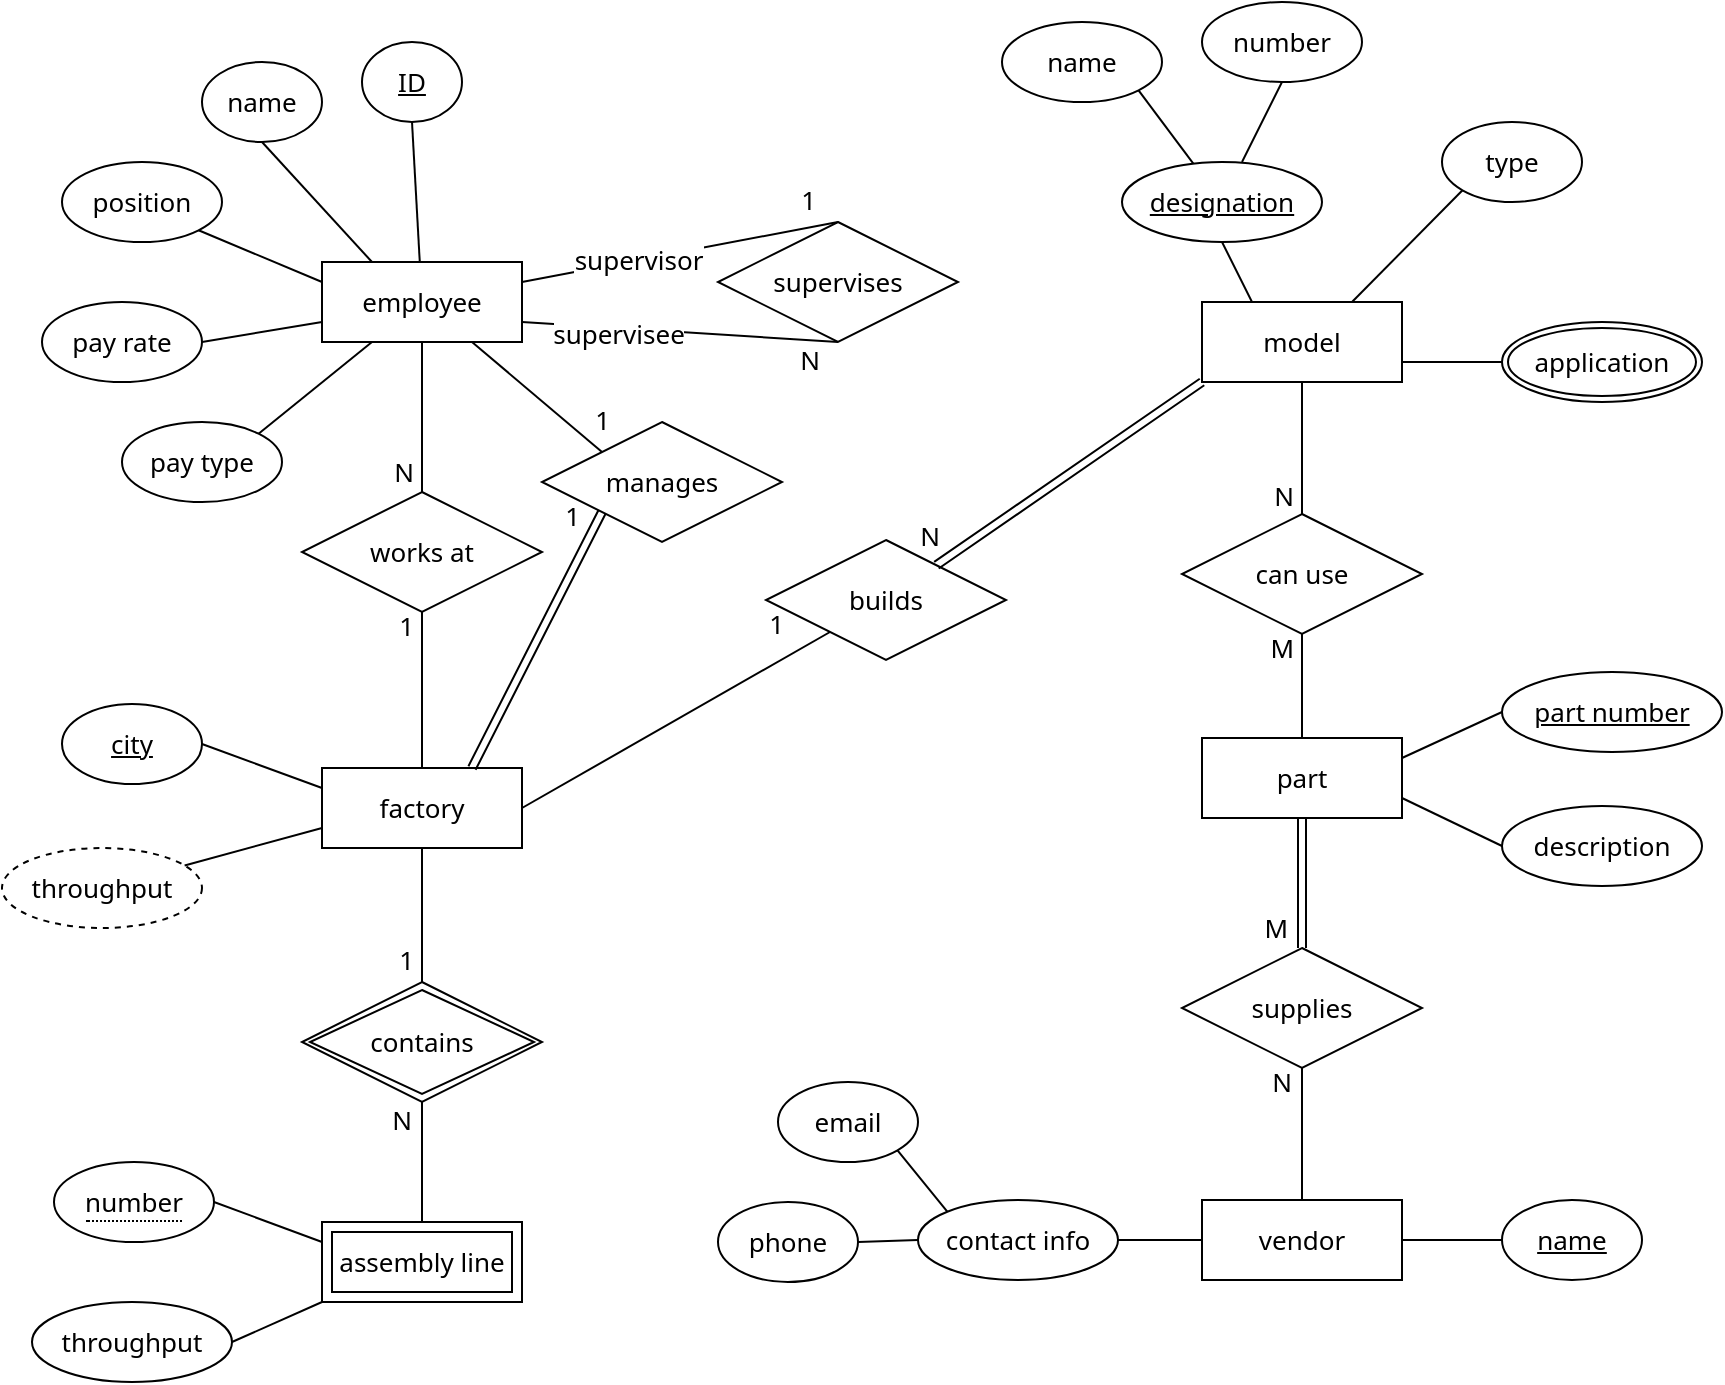 <mxfile version="15.5.1" type="device"><diagram id="R2lEEEUBdFMjLlhIrx00" name="Page-1"><mxGraphModel dx="1422" dy="657" grid="1" gridSize="10" guides="1" tooltips="1" connect="1" arrows="1" fold="1" page="1" pageScale="1" pageWidth="850" pageHeight="1100" math="0" shadow="0" extFonts="Permanent Marker^https://fonts.googleapis.com/css?family=Permanent+Marker"><root><mxCell id="0"/><mxCell id="1" parent="0"/><mxCell id="fC1hcsIoNDYLjIuKjTgR-1" value="employee" style="whiteSpace=wrap;html=1;align=center;fontSize=13;fontFamily=Noto Sans;fontSource=https%3A%2F%2Ffonts.googleapis.com%2Fcss%3Ffamily%3DNoto%2BSans;" vertex="1" parent="1"><mxGeometry x="200" y="170" width="100" height="40" as="geometry"/></mxCell><mxCell id="fC1hcsIoNDYLjIuKjTgR-2" value="name" style="ellipse;whiteSpace=wrap;html=1;align=center;fontSize=13;fontFamily=Noto Sans;fontSource=https%3A%2F%2Ffonts.googleapis.com%2Fcss%3Ffamily%3DNoto%2BSans;" vertex="1" parent="1"><mxGeometry x="140" y="70" width="60" height="40" as="geometry"/></mxCell><mxCell id="fC1hcsIoNDYLjIuKjTgR-5" value="ID" style="ellipse;whiteSpace=wrap;html=1;align=center;fontStyle=4;fontSize=13;fontFamily=Noto Sans;fontSource=https%3A%2F%2Ffonts.googleapis.com%2Fcss%3Ffamily%3DNoto%2BSans;" vertex="1" parent="1"><mxGeometry x="220" y="60" width="50" height="40" as="geometry"/></mxCell><mxCell id="fC1hcsIoNDYLjIuKjTgR-8" value="" style="endArrow=none;html=1;rounded=0;exitX=0.5;exitY=1;exitDx=0;exitDy=0;fontSize=13;fontFamily=Noto Sans;fontSource=https%3A%2F%2Ffonts.googleapis.com%2Fcss%3Ffamily%3DNoto%2BSans;" edge="1" parent="1" source="fC1hcsIoNDYLjIuKjTgR-5" target="fC1hcsIoNDYLjIuKjTgR-1"><mxGeometry relative="1" as="geometry"><mxPoint x="340" y="300" as="sourcePoint"/><mxPoint x="500" y="300" as="targetPoint"/></mxGeometry></mxCell><mxCell id="fC1hcsIoNDYLjIuKjTgR-9" value="" style="endArrow=none;html=1;rounded=0;exitX=0.5;exitY=1;exitDx=0;exitDy=0;entryX=0.25;entryY=0;entryDx=0;entryDy=0;fontSize=13;fontFamily=Noto Sans;fontSource=https%3A%2F%2Ffonts.googleapis.com%2Fcss%3Ffamily%3DNoto%2BSans;" edge="1" parent="1" source="fC1hcsIoNDYLjIuKjTgR-2" target="fC1hcsIoNDYLjIuKjTgR-1"><mxGeometry relative="1" as="geometry"><mxPoint x="180" y="120" as="sourcePoint"/><mxPoint x="183.889" y="190" as="targetPoint"/></mxGeometry></mxCell><mxCell id="fC1hcsIoNDYLjIuKjTgR-12" value="position" style="ellipse;whiteSpace=wrap;html=1;align=center;fontSize=13;fontFamily=Noto Sans;fontSource=https%3A%2F%2Ffonts.googleapis.com%2Fcss%3Ffamily%3DNoto%2BSans;" vertex="1" parent="1"><mxGeometry x="70" y="120" width="80" height="40" as="geometry"/></mxCell><mxCell id="fC1hcsIoNDYLjIuKjTgR-13" value="" style="endArrow=none;html=1;rounded=0;exitX=1;exitY=1;exitDx=0;exitDy=0;entryX=0;entryY=0.25;entryDx=0;entryDy=0;fontSize=13;fontFamily=Noto Sans;fontSource=https%3A%2F%2Ffonts.googleapis.com%2Fcss%3Ffamily%3DNoto%2BSans;" edge="1" parent="1" source="fC1hcsIoNDYLjIuKjTgR-12" target="fC1hcsIoNDYLjIuKjTgR-1"><mxGeometry relative="1" as="geometry"><mxPoint x="180" y="130" as="sourcePoint"/><mxPoint x="235" y="180" as="targetPoint"/></mxGeometry></mxCell><mxCell id="fC1hcsIoNDYLjIuKjTgR-14" value="pay rate" style="ellipse;whiteSpace=wrap;html=1;align=center;fontSize=13;fontFamily=Noto Sans;fontSource=https%3A%2F%2Ffonts.googleapis.com%2Fcss%3Ffamily%3DNoto%2BSans;" vertex="1" parent="1"><mxGeometry x="60" y="190" width="80" height="40" as="geometry"/></mxCell><mxCell id="fC1hcsIoNDYLjIuKjTgR-17" value="" style="endArrow=none;html=1;rounded=0;exitX=1;exitY=0.5;exitDx=0;exitDy=0;entryX=0;entryY=0.75;entryDx=0;entryDy=0;fontSize=13;fontFamily=Noto Sans;fontSource=https%3A%2F%2Ffonts.googleapis.com%2Fcss%3Ffamily%3DNoto%2BSans;" edge="1" parent="1" source="fC1hcsIoNDYLjIuKjTgR-14" target="fC1hcsIoNDYLjIuKjTgR-1"><mxGeometry relative="1" as="geometry"><mxPoint x="148.284" y="164.142" as="sourcePoint"/><mxPoint x="210" y="190" as="targetPoint"/></mxGeometry></mxCell><mxCell id="fC1hcsIoNDYLjIuKjTgR-18" value="pay type" style="ellipse;whiteSpace=wrap;html=1;align=center;fontSize=13;fontFamily=Noto Sans;fontSource=https%3A%2F%2Ffonts.googleapis.com%2Fcss%3Ffamily%3DNoto%2BSans;" vertex="1" parent="1"><mxGeometry x="100" y="250" width="80" height="40" as="geometry"/></mxCell><mxCell id="fC1hcsIoNDYLjIuKjTgR-19" value="" style="endArrow=none;html=1;rounded=0;entryX=0.25;entryY=1;entryDx=0;entryDy=0;exitX=1;exitY=0;exitDx=0;exitDy=0;fontSize=13;fontFamily=Noto Sans;fontSource=https%3A%2F%2Ffonts.googleapis.com%2Fcss%3Ffamily%3DNoto%2BSans;" edge="1" parent="1" source="fC1hcsIoNDYLjIuKjTgR-18" target="fC1hcsIoNDYLjIuKjTgR-1"><mxGeometry relative="1" as="geometry"><mxPoint x="160" y="260" as="sourcePoint"/><mxPoint x="210" y="210" as="targetPoint"/></mxGeometry></mxCell><mxCell id="fC1hcsIoNDYLjIuKjTgR-20" value="works at" style="shape=rhombus;perimeter=rhombusPerimeter;whiteSpace=wrap;html=1;align=center;fontSize=13;fontFamily=Noto Sans;fontSource=https%3A%2F%2Ffonts.googleapis.com%2Fcss%3Ffamily%3DNoto%2BSans;" vertex="1" parent="1"><mxGeometry x="190" y="285" width="120" height="60" as="geometry"/></mxCell><mxCell id="fC1hcsIoNDYLjIuKjTgR-21" value="factory" style="whiteSpace=wrap;html=1;align=center;fontSize=13;fontFamily=Noto Sans;fontSource=https%3A%2F%2Ffonts.googleapis.com%2Fcss%3Ffamily%3DNoto%2BSans;" vertex="1" parent="1"><mxGeometry x="200" y="423" width="100" height="40" as="geometry"/></mxCell><mxCell id="fC1hcsIoNDYLjIuKjTgR-22" value="" style="endArrow=none;html=1;rounded=0;exitX=0.5;exitY=1;exitDx=0;exitDy=0;entryX=0.5;entryY=0;entryDx=0;entryDy=0;fontSize=13;fontFamily=Noto Sans;fontSource=https%3A%2F%2Ffonts.googleapis.com%2Fcss%3Ffamily%3DNoto%2BSans;" edge="1" parent="1" source="fC1hcsIoNDYLjIuKjTgR-1" target="fC1hcsIoNDYLjIuKjTgR-20"><mxGeometry relative="1" as="geometry"><mxPoint x="340" y="300" as="sourcePoint"/><mxPoint x="500" y="300" as="targetPoint"/></mxGeometry></mxCell><mxCell id="fC1hcsIoNDYLjIuKjTgR-23" value="N" style="resizable=0;html=1;align=right;verticalAlign=bottom;fontSize=13;fontFamily=Noto Sans;fontSource=https%3A%2F%2Ffonts.googleapis.com%2Fcss%3Ffamily%3DNoto%2BSans;" connectable="0" vertex="1" parent="fC1hcsIoNDYLjIuKjTgR-22"><mxGeometry x="1" relative="1" as="geometry"><mxPoint x="-4" as="offset"/></mxGeometry></mxCell><mxCell id="fC1hcsIoNDYLjIuKjTgR-24" value="" style="endArrow=none;html=1;rounded=0;exitX=0.5;exitY=0;exitDx=0;exitDy=0;fontSize=13;fontFamily=Noto Sans;fontSource=https%3A%2F%2Ffonts.googleapis.com%2Fcss%3Ffamily%3DNoto%2BSans;" edge="1" parent="1" source="fC1hcsIoNDYLjIuKjTgR-21" target="fC1hcsIoNDYLjIuKjTgR-20"><mxGeometry relative="1" as="geometry"><mxPoint x="340" y="300" as="sourcePoint"/><mxPoint x="250" y="380" as="targetPoint"/></mxGeometry></mxCell><mxCell id="fC1hcsIoNDYLjIuKjTgR-25" value="1" style="resizable=0;html=1;align=right;verticalAlign=bottom;rotation=0;fontSize=13;fontFamily=Noto Sans;fontSource=https%3A%2F%2Ffonts.googleapis.com%2Fcss%3Ffamily%3DNoto%2BSans;" connectable="0" vertex="1" parent="fC1hcsIoNDYLjIuKjTgR-24"><mxGeometry x="1" relative="1" as="geometry"><mxPoint x="-4" y="17" as="offset"/></mxGeometry></mxCell><mxCell id="fC1hcsIoNDYLjIuKjTgR-26" value="manages" style="shape=rhombus;perimeter=rhombusPerimeter;whiteSpace=wrap;html=1;align=center;fontSize=13;fontFamily=Noto Sans;fontSource=https%3A%2F%2Ffonts.googleapis.com%2Fcss%3Ffamily%3DNoto%2BSans;" vertex="1" parent="1"><mxGeometry x="310" y="250" width="120" height="60" as="geometry"/></mxCell><mxCell id="fC1hcsIoNDYLjIuKjTgR-29" value="" style="endArrow=none;html=1;rounded=0;exitX=0.75;exitY=1;exitDx=0;exitDy=0;entryX=0;entryY=0;entryDx=0;entryDy=0;fontSize=13;fontFamily=Noto Sans;fontSource=https%3A%2F%2Ffonts.googleapis.com%2Fcss%3Ffamily%3DNoto%2BSans;" edge="1" parent="1" source="fC1hcsIoNDYLjIuKjTgR-1" target="fC1hcsIoNDYLjIuKjTgR-26"><mxGeometry relative="1" as="geometry"><mxPoint x="340" y="310" as="sourcePoint"/><mxPoint x="500" y="310" as="targetPoint"/></mxGeometry></mxCell><mxCell id="fC1hcsIoNDYLjIuKjTgR-30" value="1" style="resizable=0;html=1;align=right;verticalAlign=bottom;fontSize=13;fontFamily=Noto Sans;fontSource=https%3A%2F%2Ffonts.googleapis.com%2Fcss%3Ffamily%3DNoto%2BSans;" connectable="0" vertex="1" parent="fC1hcsIoNDYLjIuKjTgR-29"><mxGeometry x="1" relative="1" as="geometry"><mxPoint x="5" y="-5" as="offset"/></mxGeometry></mxCell><mxCell id="fC1hcsIoNDYLjIuKjTgR-31" value="" style="shape=link;html=1;rounded=0;entryX=0;entryY=1;entryDx=0;entryDy=0;exitX=0.75;exitY=0;exitDx=0;exitDy=0;fontSize=13;fontFamily=Noto Sans;fontSource=https%3A%2F%2Ffonts.googleapis.com%2Fcss%3Ffamily%3DNoto%2BSans;" edge="1" parent="1" source="fC1hcsIoNDYLjIuKjTgR-21" target="fC1hcsIoNDYLjIuKjTgR-26"><mxGeometry relative="1" as="geometry"><mxPoint x="310" y="435" as="sourcePoint"/><mxPoint x="470" y="435" as="targetPoint"/></mxGeometry></mxCell><mxCell id="fC1hcsIoNDYLjIuKjTgR-32" value="1" style="resizable=0;html=1;align=right;verticalAlign=bottom;fontSize=13;fontFamily=Noto Sans;fontSource=https%3A%2F%2Ffonts.googleapis.com%2Fcss%3Ffamily%3DNoto%2BSans;" connectable="0" vertex="1" parent="fC1hcsIoNDYLjIuKjTgR-31"><mxGeometry x="1" relative="1" as="geometry"><mxPoint x="-10" y="12" as="offset"/></mxGeometry></mxCell><mxCell id="fC1hcsIoNDYLjIuKjTgR-33" value="city" style="ellipse;whiteSpace=wrap;html=1;align=center;fontStyle=4;fontSize=13;fontFamily=Noto Sans;fontSource=https%3A%2F%2Ffonts.googleapis.com%2Fcss%3Ffamily%3DNoto%2BSans;" vertex="1" parent="1"><mxGeometry x="70" y="391" width="70" height="40" as="geometry"/></mxCell><mxCell id="fC1hcsIoNDYLjIuKjTgR-34" value="" style="endArrow=none;html=1;rounded=0;entryX=0;entryY=0.25;entryDx=0;entryDy=0;exitX=1;exitY=0.5;exitDx=0;exitDy=0;fontSize=13;fontFamily=Noto Sans;fontSource=https%3A%2F%2Ffonts.googleapis.com%2Fcss%3Ffamily%3DNoto%2BSans;" edge="1" parent="1" source="fC1hcsIoNDYLjIuKjTgR-33" target="fC1hcsIoNDYLjIuKjTgR-21"><mxGeometry relative="1" as="geometry"><mxPoint x="123.284" y="505.858" as="sourcePoint"/><mxPoint x="180" y="460" as="targetPoint"/></mxGeometry></mxCell><mxCell id="fC1hcsIoNDYLjIuKjTgR-36" value="throughput" style="ellipse;whiteSpace=wrap;html=1;align=center;dashed=1;fontSize=13;fontFamily=Noto Sans;fontSource=https%3A%2F%2Ffonts.googleapis.com%2Fcss%3Ffamily%3DNoto%2BSans;" vertex="1" parent="1"><mxGeometry x="40" y="463" width="100" height="40" as="geometry"/></mxCell><mxCell id="fC1hcsIoNDYLjIuKjTgR-37" value="" style="endArrow=none;html=1;rounded=0;entryX=0;entryY=0.75;entryDx=0;entryDy=0;fontSize=13;fontFamily=Noto Sans;fontSource=https%3A%2F%2Ffonts.googleapis.com%2Fcss%3Ffamily%3DNoto%2BSans;" edge="1" parent="1" source="fC1hcsIoNDYLjIuKjTgR-36" target="fC1hcsIoNDYLjIuKjTgR-21"><mxGeometry relative="1" as="geometry"><mxPoint x="150" y="433" as="sourcePoint"/><mxPoint x="210" y="455" as="targetPoint"/></mxGeometry></mxCell><mxCell id="fC1hcsIoNDYLjIuKjTgR-38" value="contains" style="shape=rhombus;double=1;perimeter=rhombusPerimeter;whiteSpace=wrap;html=1;align=center;fontSize=13;fontFamily=Noto Sans;fontSource=https%3A%2F%2Ffonts.googleapis.com%2Fcss%3Ffamily%3DNoto%2BSans;" vertex="1" parent="1"><mxGeometry x="190" y="530" width="120" height="60" as="geometry"/></mxCell><mxCell id="fC1hcsIoNDYLjIuKjTgR-39" value="assembly line" style="shape=ext;margin=3;double=1;whiteSpace=wrap;html=1;align=center;fontSize=13;fontFamily=Noto Sans;fontSource=https%3A%2F%2Ffonts.googleapis.com%2Fcss%3Ffamily%3DNoto%2BSans;" vertex="1" parent="1"><mxGeometry x="200" y="650" width="100" height="40" as="geometry"/></mxCell><mxCell id="fC1hcsIoNDYLjIuKjTgR-40" value="" style="endArrow=none;html=1;rounded=0;exitX=0.5;exitY=1;exitDx=0;exitDy=0;entryX=0.5;entryY=0;entryDx=0;entryDy=0;fontSize=13;fontFamily=Noto Sans;fontSource=https%3A%2F%2Ffonts.googleapis.com%2Fcss%3Ffamily%3DNoto%2BSans;" edge="1" parent="1" source="fC1hcsIoNDYLjIuKjTgR-21" target="fC1hcsIoNDYLjIuKjTgR-38"><mxGeometry relative="1" as="geometry"><mxPoint x="260" y="433" as="sourcePoint"/><mxPoint x="260" y="355" as="targetPoint"/></mxGeometry></mxCell><mxCell id="fC1hcsIoNDYLjIuKjTgR-41" value="1" style="resizable=0;html=1;align=right;verticalAlign=bottom;rotation=0;fontSize=13;fontFamily=Noto Sans;fontSource=https%3A%2F%2Ffonts.googleapis.com%2Fcss%3Ffamily%3DNoto%2BSans;" connectable="0" vertex="1" parent="fC1hcsIoNDYLjIuKjTgR-40"><mxGeometry x="1" relative="1" as="geometry"><mxPoint x="-4" y="-1" as="offset"/></mxGeometry></mxCell><mxCell id="fC1hcsIoNDYLjIuKjTgR-42" value="" style="endArrow=none;html=1;rounded=0;entryX=0.5;entryY=1;entryDx=0;entryDy=0;fontSize=13;exitX=0.5;exitY=0;exitDx=0;exitDy=0;fontFamily=Noto Sans;fontSource=https%3A%2F%2Ffonts.googleapis.com%2Fcss%3Ffamily%3DNoto%2BSans;" edge="1" parent="1" source="fC1hcsIoNDYLjIuKjTgR-39" target="fC1hcsIoNDYLjIuKjTgR-38"><mxGeometry relative="1" as="geometry"><mxPoint x="290" y="610" as="sourcePoint"/><mxPoint x="360" y="625" as="targetPoint"/></mxGeometry></mxCell><mxCell id="fC1hcsIoNDYLjIuKjTgR-43" value="N" style="resizable=0;html=1;align=right;verticalAlign=bottom;fontSize=13;fontFamily=Noto Sans;fontSource=https%3A%2F%2Ffonts.googleapis.com%2Fcss%3Ffamily%3DNoto%2BSans;" connectable="0" vertex="1" parent="fC1hcsIoNDYLjIuKjTgR-42"><mxGeometry x="1" relative="1" as="geometry"><mxPoint x="-5" y="19" as="offset"/></mxGeometry></mxCell><mxCell id="fC1hcsIoNDYLjIuKjTgR-44" value="&lt;span style=&quot;border-bottom: 1px dotted; font-size: 13px;&quot;&gt;number&lt;/span&gt;" style="ellipse;whiteSpace=wrap;html=1;align=center;fontSize=13;fontFamily=Noto Sans;fontSource=https%3A%2F%2Ffonts.googleapis.com%2Fcss%3Ffamily%3DNoto%2BSans;" vertex="1" parent="1"><mxGeometry x="66" y="620" width="80" height="40" as="geometry"/></mxCell><mxCell id="fC1hcsIoNDYLjIuKjTgR-45" value="throughput" style="ellipse;whiteSpace=wrap;html=1;align=center;fontSize=13;fontFamily=Noto Sans;fontSource=https%3A%2F%2Ffonts.googleapis.com%2Fcss%3Ffamily%3DNoto%2BSans;" vertex="1" parent="1"><mxGeometry x="55" y="690" width="100" height="40" as="geometry"/></mxCell><mxCell id="fC1hcsIoNDYLjIuKjTgR-46" value="" style="endArrow=none;html=1;rounded=0;entryX=0;entryY=1;entryDx=0;entryDy=0;exitX=1;exitY=0.5;exitDx=0;exitDy=0;fontSize=13;fontFamily=Noto Sans;fontSource=https%3A%2F%2Ffonts.googleapis.com%2Fcss%3Ffamily%3DNoto%2BSans;" edge="1" parent="1" source="fC1hcsIoNDYLjIuKjTgR-45" target="fC1hcsIoNDYLjIuKjTgR-39"><mxGeometry relative="1" as="geometry"><mxPoint x="190.001" y="748.733" as="sourcePoint"/><mxPoint x="258.69" y="730" as="targetPoint"/></mxGeometry></mxCell><mxCell id="fC1hcsIoNDYLjIuKjTgR-47" value="" style="endArrow=none;html=1;rounded=0;entryX=0;entryY=0.25;entryDx=0;entryDy=0;exitX=1;exitY=0.5;exitDx=0;exitDy=0;fontSize=13;fontFamily=Noto Sans;fontSource=https%3A%2F%2Ffonts.googleapis.com%2Fcss%3Ffamily%3DNoto%2BSans;" edge="1" parent="1" source="fC1hcsIoNDYLjIuKjTgR-44" target="fC1hcsIoNDYLjIuKjTgR-39"><mxGeometry relative="1" as="geometry"><mxPoint x="151.311" y="620.003" as="sourcePoint"/><mxPoint x="220" y="601.27" as="targetPoint"/></mxGeometry></mxCell><mxCell id="fC1hcsIoNDYLjIuKjTgR-48" value="model" style="whiteSpace=wrap;html=1;align=center;fontSize=13;fontFamily=Noto Sans;fontSource=https%3A%2F%2Ffonts.googleapis.com%2Fcss%3Ffamily%3DNoto%2BSans;" vertex="1" parent="1"><mxGeometry x="640" y="190" width="100" height="40" as="geometry"/></mxCell><mxCell id="fC1hcsIoNDYLjIuKjTgR-49" value="designation" style="ellipse;whiteSpace=wrap;html=1;align=center;fontStyle=4;fontSize=13;fontFamily=Noto Sans;fontSource=https%3A%2F%2Ffonts.googleapis.com%2Fcss%3Ffamily%3DNoto%2BSans;" vertex="1" parent="1"><mxGeometry x="600" y="120" width="100" height="40" as="geometry"/></mxCell><mxCell id="fC1hcsIoNDYLjIuKjTgR-50" value="name" style="ellipse;whiteSpace=wrap;html=1;align=center;fontSize=13;fontFamily=Noto Sans;fontSource=https%3A%2F%2Ffonts.googleapis.com%2Fcss%3Ffamily%3DNoto%2BSans;" vertex="1" parent="1"><mxGeometry x="540" y="50" width="80" height="40" as="geometry"/></mxCell><mxCell id="fC1hcsIoNDYLjIuKjTgR-51" value="number" style="ellipse;whiteSpace=wrap;html=1;align=center;fontSize=13;fontFamily=Noto Sans;fontSource=https%3A%2F%2Ffonts.googleapis.com%2Fcss%3Ffamily%3DNoto%2BSans;" vertex="1" parent="1"><mxGeometry x="640" y="40" width="80" height="40" as="geometry"/></mxCell><mxCell id="fC1hcsIoNDYLjIuKjTgR-52" value="" style="endArrow=none;html=1;rounded=0;exitX=1;exitY=1;exitDx=0;exitDy=0;fontSize=13;fontFamily=Noto Sans;fontSource=https%3A%2F%2Ffonts.googleapis.com%2Fcss%3Ffamily%3DNoto%2BSans;" edge="1" parent="1" source="fC1hcsIoNDYLjIuKjTgR-50" target="fC1hcsIoNDYLjIuKjTgR-49"><mxGeometry relative="1" as="geometry"><mxPoint x="578.06" y="130" as="sourcePoint"/><mxPoint x="581.949" y="200" as="targetPoint"/></mxGeometry></mxCell><mxCell id="fC1hcsIoNDYLjIuKjTgR-53" value="" style="endArrow=none;html=1;rounded=0;exitX=0.5;exitY=1;exitDx=0;exitDy=0;fontSize=13;fontFamily=Noto Sans;fontSource=https%3A%2F%2Ffonts.googleapis.com%2Fcss%3Ffamily%3DNoto%2BSans;" edge="1" parent="1" source="fC1hcsIoNDYLjIuKjTgR-51"><mxGeometry relative="1" as="geometry"><mxPoint x="740" y="100" as="sourcePoint"/><mxPoint x="660" y="120" as="targetPoint"/></mxGeometry></mxCell><mxCell id="fC1hcsIoNDYLjIuKjTgR-55" value="type" style="ellipse;whiteSpace=wrap;html=1;align=center;fontSize=13;fontFamily=Noto Sans;fontSource=https%3A%2F%2Ffonts.googleapis.com%2Fcss%3Ffamily%3DNoto%2BSans;" vertex="1" parent="1"><mxGeometry x="760" y="100" width="70" height="40" as="geometry"/></mxCell><mxCell id="fC1hcsIoNDYLjIuKjTgR-56" value="" style="endArrow=none;html=1;rounded=0;exitX=0.5;exitY=1;exitDx=0;exitDy=0;entryX=0.25;entryY=0;entryDx=0;entryDy=0;fontSize=13;fontFamily=Noto Sans;fontSource=https%3A%2F%2Ffonts.googleapis.com%2Fcss%3Ffamily%3DNoto%2BSans;" edge="1" parent="1" source="fC1hcsIoNDYLjIuKjTgR-49" target="fC1hcsIoNDYLjIuKjTgR-48"><mxGeometry relative="1" as="geometry"><mxPoint x="740" y="120" as="sourcePoint"/><mxPoint x="720" y="160" as="targetPoint"/></mxGeometry></mxCell><mxCell id="fC1hcsIoNDYLjIuKjTgR-57" value="" style="endArrow=none;html=1;rounded=0;exitX=0;exitY=1;exitDx=0;exitDy=0;entryX=0.75;entryY=0;entryDx=0;entryDy=0;fontSize=13;fontFamily=Noto Sans;fontSource=https%3A%2F%2Ffonts.googleapis.com%2Fcss%3Ffamily%3DNoto%2BSans;" edge="1" parent="1" source="fC1hcsIoNDYLjIuKjTgR-55" target="fC1hcsIoNDYLjIuKjTgR-48"><mxGeometry relative="1" as="geometry"><mxPoint x="700" y="100" as="sourcePoint"/><mxPoint x="680" y="140" as="targetPoint"/></mxGeometry></mxCell><mxCell id="fC1hcsIoNDYLjIuKjTgR-58" value="application" style="ellipse;shape=doubleEllipse;margin=3;whiteSpace=wrap;html=1;align=center;fontSize=13;fontFamily=Noto Sans;fontSource=https%3A%2F%2Ffonts.googleapis.com%2Fcss%3Ffamily%3DNoto%2BSans;" vertex="1" parent="1"><mxGeometry x="790" y="200" width="100" height="40" as="geometry"/></mxCell><mxCell id="fC1hcsIoNDYLjIuKjTgR-59" value="" style="endArrow=none;html=1;rounded=0;exitX=0;exitY=0.5;exitDx=0;exitDy=0;entryX=1;entryY=0.75;entryDx=0;entryDy=0;fontSize=13;fontFamily=Noto Sans;fontSource=https%3A%2F%2Ffonts.googleapis.com%2Fcss%3Ffamily%3DNoto%2BSans;" edge="1" parent="1" source="fC1hcsIoNDYLjIuKjTgR-58" target="fC1hcsIoNDYLjIuKjTgR-48"><mxGeometry relative="1" as="geometry"><mxPoint x="690" y="90" as="sourcePoint"/><mxPoint x="670" y="130" as="targetPoint"/></mxGeometry></mxCell><mxCell id="fC1hcsIoNDYLjIuKjTgR-60" value="builds" style="shape=rhombus;perimeter=rhombusPerimeter;whiteSpace=wrap;html=1;align=center;fontSize=13;fontFamily=Noto Sans;fontSource=https%3A%2F%2Ffonts.googleapis.com%2Fcss%3Ffamily%3DNoto%2BSans;" vertex="1" parent="1"><mxGeometry x="422" y="309" width="120" height="60" as="geometry"/></mxCell><mxCell id="fC1hcsIoNDYLjIuKjTgR-61" value="" style="endArrow=none;html=1;rounded=0;exitX=1;exitY=0.5;exitDx=0;exitDy=0;fontSize=13;fontFamily=Noto Sans;fontSource=https%3A%2F%2Ffonts.googleapis.com%2Fcss%3Ffamily%3DNoto%2BSans;" edge="1" parent="1" source="fC1hcsIoNDYLjIuKjTgR-21" target="fC1hcsIoNDYLjIuKjTgR-60"><mxGeometry relative="1" as="geometry"><mxPoint x="370" y="442.5" as="sourcePoint"/><mxPoint x="530" y="442.5" as="targetPoint"/></mxGeometry></mxCell><mxCell id="fC1hcsIoNDYLjIuKjTgR-62" value="1" style="resizable=0;html=1;align=right;verticalAlign=bottom;fontSize=13;fontFamily=Noto Sans;fontSource=https%3A%2F%2Ffonts.googleapis.com%2Fcss%3Ffamily%3DNoto%2BSans;" connectable="0" vertex="1" parent="fC1hcsIoNDYLjIuKjTgR-61"><mxGeometry x="1" relative="1" as="geometry"><mxPoint x="-23" y="7" as="offset"/></mxGeometry></mxCell><mxCell id="fC1hcsIoNDYLjIuKjTgR-63" value="" style="shape=link;html=1;rounded=0;exitX=0;exitY=1;exitDx=0;exitDy=0;fontSize=13;fontFamily=Noto Sans;fontSource=https%3A%2F%2Ffonts.googleapis.com%2Fcss%3Ffamily%3DNoto%2BSans;" edge="1" parent="1" source="fC1hcsIoNDYLjIuKjTgR-48" target="fC1hcsIoNDYLjIuKjTgR-60"><mxGeometry relative="1" as="geometry"><mxPoint x="520" y="300" as="sourcePoint"/><mxPoint x="680" y="300" as="targetPoint"/></mxGeometry></mxCell><mxCell id="fC1hcsIoNDYLjIuKjTgR-64" value="N" style="resizable=0;html=1;align=right;verticalAlign=bottom;fontSize=13;fontFamily=Noto Sans;fontSource=https%3A%2F%2Ffonts.googleapis.com%2Fcss%3Ffamily%3DNoto%2BSans;" connectable="0" vertex="1" parent="fC1hcsIoNDYLjIuKjTgR-63"><mxGeometry x="1" relative="1" as="geometry"><mxPoint x="2" y="-4" as="offset"/></mxGeometry></mxCell><mxCell id="fC1hcsIoNDYLjIuKjTgR-65" value="part" style="whiteSpace=wrap;html=1;align=center;fontSize=13;fontFamily=Noto Sans;fontSource=https%3A%2F%2Ffonts.googleapis.com%2Fcss%3Ffamily%3DNoto%2BSans;" vertex="1" parent="1"><mxGeometry x="640" y="408" width="100" height="40" as="geometry"/></mxCell><mxCell id="fC1hcsIoNDYLjIuKjTgR-66" value="supplies" style="shape=rhombus;perimeter=rhombusPerimeter;whiteSpace=wrap;html=1;align=center;fontSize=13;fontFamily=Noto Sans;fontSource=https%3A%2F%2Ffonts.googleapis.com%2Fcss%3Ffamily%3DNoto%2BSans;" vertex="1" parent="1"><mxGeometry x="630" y="513" width="120" height="60" as="geometry"/></mxCell><mxCell id="fC1hcsIoNDYLjIuKjTgR-67" value="vendor" style="whiteSpace=wrap;html=1;align=center;fontSize=13;fontFamily=Noto Sans;fontSource=https%3A%2F%2Ffonts.googleapis.com%2Fcss%3Ffamily%3DNoto%2BSans;" vertex="1" parent="1"><mxGeometry x="640" y="639" width="100" height="40" as="geometry"/></mxCell><mxCell id="fC1hcsIoNDYLjIuKjTgR-68" value="" style="endArrow=none;html=1;rounded=0;exitX=0.5;exitY=1;exitDx=0;exitDy=0;fontSize=13;fontFamily=Noto Sans;fontSource=https%3A%2F%2Ffonts.googleapis.com%2Fcss%3Ffamily%3DNoto%2BSans;" edge="1" parent="1" source="fC1hcsIoNDYLjIuKjTgR-48" target="fC1hcsIoNDYLjIuKjTgR-70"><mxGeometry relative="1" as="geometry"><mxPoint x="640" y="304" as="sourcePoint"/><mxPoint x="800" y="304" as="targetPoint"/></mxGeometry></mxCell><mxCell id="fC1hcsIoNDYLjIuKjTgR-69" value="N" style="resizable=0;html=1;align=right;verticalAlign=bottom;fontSize=13;fontFamily=Noto Sans;fontSource=https%3A%2F%2Ffonts.googleapis.com%2Fcss%3Ffamily%3DNoto%2BSans;" connectable="0" vertex="1" parent="fC1hcsIoNDYLjIuKjTgR-68"><mxGeometry x="1" relative="1" as="geometry"><mxPoint x="-4" y="1" as="offset"/></mxGeometry></mxCell><mxCell id="fC1hcsIoNDYLjIuKjTgR-70" value="can use" style="shape=rhombus;perimeter=rhombusPerimeter;whiteSpace=wrap;html=1;align=center;fontSize=13;fontFamily=Noto Sans;fontSource=https%3A%2F%2Ffonts.googleapis.com%2Fcss%3Ffamily%3DNoto%2BSans;" vertex="1" parent="1"><mxGeometry x="630" y="296" width="120" height="60" as="geometry"/></mxCell><mxCell id="fC1hcsIoNDYLjIuKjTgR-71" value="" style="endArrow=none;html=1;rounded=0;entryX=0.5;entryY=1;entryDx=0;entryDy=0;exitX=0.5;exitY=0;exitDx=0;exitDy=0;fontSize=13;fontFamily=Noto Sans;fontSource=https%3A%2F%2Ffonts.googleapis.com%2Fcss%3Ffamily%3DNoto%2BSans;" edge="1" parent="1" source="fC1hcsIoNDYLjIuKjTgR-65" target="fC1hcsIoNDYLjIuKjTgR-70"><mxGeometry relative="1" as="geometry"><mxPoint x="340" y="470" as="sourcePoint"/><mxPoint x="500" y="470" as="targetPoint"/></mxGeometry></mxCell><mxCell id="fC1hcsIoNDYLjIuKjTgR-72" value="M" style="resizable=0;html=1;align=right;verticalAlign=bottom;fontSize=13;fontFamily=Noto Sans;fontSource=https%3A%2F%2Ffonts.googleapis.com%2Fcss%3Ffamily%3DNoto%2BSans;" connectable="0" vertex="1" parent="fC1hcsIoNDYLjIuKjTgR-71"><mxGeometry x="1" relative="1" as="geometry"><mxPoint x="-4" y="17" as="offset"/></mxGeometry></mxCell><mxCell id="fC1hcsIoNDYLjIuKjTgR-73" value="part number" style="ellipse;whiteSpace=wrap;html=1;align=center;fontStyle=4;fontSize=13;fontFamily=Noto Sans;fontSource=https%3A%2F%2Ffonts.googleapis.com%2Fcss%3Ffamily%3DNoto%2BSans;" vertex="1" parent="1"><mxGeometry x="790" y="375" width="110" height="40" as="geometry"/></mxCell><mxCell id="fC1hcsIoNDYLjIuKjTgR-74" value="description" style="ellipse;whiteSpace=wrap;html=1;align=center;fontSize=13;fontFamily=Noto Sans;fontSource=https%3A%2F%2Ffonts.googleapis.com%2Fcss%3Ffamily%3DNoto%2BSans;" vertex="1" parent="1"><mxGeometry x="790" y="442" width="100" height="40" as="geometry"/></mxCell><mxCell id="fC1hcsIoNDYLjIuKjTgR-75" value="" style="endArrow=none;html=1;rounded=0;entryX=0;entryY=0.5;entryDx=0;entryDy=0;exitX=1;exitY=0.25;exitDx=0;exitDy=0;fontSize=13;fontFamily=Noto Sans;fontSource=https%3A%2F%2Ffonts.googleapis.com%2Fcss%3Ffamily%3DNoto%2BSans;" edge="1" parent="1" source="fC1hcsIoNDYLjIuKjTgR-65" target="fC1hcsIoNDYLjIuKjTgR-73"><mxGeometry relative="1" as="geometry"><mxPoint x="720.004" y="505.928" as="sourcePoint"/><mxPoint x="776.72" y="460.07" as="targetPoint"/></mxGeometry></mxCell><mxCell id="fC1hcsIoNDYLjIuKjTgR-76" value="" style="endArrow=none;html=1;rounded=0;entryX=0;entryY=0.5;entryDx=0;entryDy=0;exitX=1;exitY=0.75;exitDx=0;exitDy=0;fontSize=13;fontFamily=Noto Sans;fontSource=https%3A%2F%2Ffonts.googleapis.com%2Fcss%3Ffamily%3DNoto%2BSans;" edge="1" parent="1" source="fC1hcsIoNDYLjIuKjTgR-65" target="fC1hcsIoNDYLjIuKjTgR-74"><mxGeometry relative="1" as="geometry"><mxPoint x="733.284" y="495.858" as="sourcePoint"/><mxPoint x="790" y="450" as="targetPoint"/></mxGeometry></mxCell><mxCell id="fC1hcsIoNDYLjIuKjTgR-77" value="" style="endArrow=none;html=1;rounded=0;exitX=0.5;exitY=0;exitDx=0;exitDy=0;entryX=0.5;entryY=1;entryDx=0;entryDy=0;fontSize=13;fontFamily=Noto Sans;fontSource=https%3A%2F%2Ffonts.googleapis.com%2Fcss%3Ffamily%3DNoto%2BSans;" edge="1" parent="1" source="fC1hcsIoNDYLjIuKjTgR-67" target="fC1hcsIoNDYLjIuKjTgR-66"><mxGeometry relative="1" as="geometry"><mxPoint x="830" y="554" as="sourcePoint"/><mxPoint x="830" y="620" as="targetPoint"/></mxGeometry></mxCell><mxCell id="fC1hcsIoNDYLjIuKjTgR-78" value="N" style="resizable=0;html=1;align=right;verticalAlign=bottom;fontSize=13;fontFamily=Noto Sans;fontSource=https%3A%2F%2Ffonts.googleapis.com%2Fcss%3Ffamily%3DNoto%2BSans;" connectable="0" vertex="1" parent="fC1hcsIoNDYLjIuKjTgR-77"><mxGeometry x="1" relative="1" as="geometry"><mxPoint x="-5" y="17" as="offset"/></mxGeometry></mxCell><mxCell id="fC1hcsIoNDYLjIuKjTgR-79" value="" style="shape=link;html=1;rounded=0;exitX=0.5;exitY=1;exitDx=0;exitDy=0;fontSize=13;fontFamily=Noto Sans;fontSource=https%3A%2F%2Ffonts.googleapis.com%2Fcss%3Ffamily%3DNoto%2BSans;" edge="1" parent="1" source="fC1hcsIoNDYLjIuKjTgR-65" target="fC1hcsIoNDYLjIuKjTgR-66"><mxGeometry relative="1" as="geometry"><mxPoint x="740" y="520" as="sourcePoint"/><mxPoint x="690" y="510" as="targetPoint"/></mxGeometry></mxCell><mxCell id="fC1hcsIoNDYLjIuKjTgR-80" value="M" style="resizable=0;html=1;align=right;verticalAlign=bottom;fontSize=13;fontFamily=Noto Sans;fontSource=https%3A%2F%2Ffonts.googleapis.com%2Fcss%3Ffamily%3DNoto%2BSans;" connectable="0" vertex="1" parent="fC1hcsIoNDYLjIuKjTgR-79"><mxGeometry x="1" relative="1" as="geometry"><mxPoint x="-7" as="offset"/></mxGeometry></mxCell><mxCell id="fC1hcsIoNDYLjIuKjTgR-81" value="name" style="ellipse;whiteSpace=wrap;html=1;align=center;fontStyle=4;fontSize=13;fontFamily=Noto Sans;fontSource=https%3A%2F%2Ffonts.googleapis.com%2Fcss%3Ffamily%3DNoto%2BSans;" vertex="1" parent="1"><mxGeometry x="790" y="639" width="70" height="40" as="geometry"/></mxCell><mxCell id="fC1hcsIoNDYLjIuKjTgR-82" value="contact info" style="ellipse;whiteSpace=wrap;html=1;align=center;fontSize=13;fontFamily=Noto Sans;fontSource=https%3A%2F%2Ffonts.googleapis.com%2Fcss%3Ffamily%3DNoto%2BSans;" vertex="1" parent="1"><mxGeometry x="498" y="639" width="100" height="40" as="geometry"/></mxCell><mxCell id="fC1hcsIoNDYLjIuKjTgR-83" value="" style="endArrow=none;html=1;rounded=0;entryX=0;entryY=0.5;entryDx=0;entryDy=0;exitX=1;exitY=0.5;exitDx=0;exitDy=0;fontSize=13;fontFamily=Noto Sans;fontSource=https%3A%2F%2Ffonts.googleapis.com%2Fcss%3Ffamily%3DNoto%2BSans;" edge="1" parent="1" source="fC1hcsIoNDYLjIuKjTgR-67" target="fC1hcsIoNDYLjIuKjTgR-81"><mxGeometry relative="1" as="geometry"><mxPoint x="770" y="573" as="sourcePoint"/><mxPoint x="820" y="597" as="targetPoint"/></mxGeometry></mxCell><mxCell id="fC1hcsIoNDYLjIuKjTgR-84" value="" style="endArrow=none;html=1;rounded=0;exitX=1;exitY=0.5;exitDx=0;exitDy=0;entryX=0;entryY=0.5;entryDx=0;entryDy=0;fontSize=13;fontFamily=Noto Sans;fontSource=https%3A%2F%2Ffonts.googleapis.com%2Fcss%3Ffamily%3DNoto%2BSans;" edge="1" parent="1" source="fC1hcsIoNDYLjIuKjTgR-82" target="fC1hcsIoNDYLjIuKjTgR-67"><mxGeometry relative="1" as="geometry"><mxPoint x="598" y="658.5" as="sourcePoint"/><mxPoint x="630" y="659" as="targetPoint"/></mxGeometry></mxCell><mxCell id="fC1hcsIoNDYLjIuKjTgR-86" value="email" style="ellipse;whiteSpace=wrap;html=1;align=center;fontSize=13;fontFamily=Noto Sans;fontSource=https%3A%2F%2Ffonts.googleapis.com%2Fcss%3Ffamily%3DNoto%2BSans;" vertex="1" parent="1"><mxGeometry x="428" y="580" width="70" height="40" as="geometry"/></mxCell><mxCell id="fC1hcsIoNDYLjIuKjTgR-87" value="phone" style="ellipse;whiteSpace=wrap;html=1;align=center;fontSize=13;fontFamily=Noto Sans;fontSource=https%3A%2F%2Ffonts.googleapis.com%2Fcss%3Ffamily%3DNoto%2BSans;" vertex="1" parent="1"><mxGeometry x="398" y="640" width="70" height="40" as="geometry"/></mxCell><mxCell id="fC1hcsIoNDYLjIuKjTgR-88" value="" style="endArrow=none;html=1;rounded=0;entryX=0;entryY=0;entryDx=0;entryDy=0;exitX=1;exitY=1;exitDx=0;exitDy=0;fontSize=13;fontFamily=Noto Sans;fontSource=https%3A%2F%2Ffonts.googleapis.com%2Fcss%3Ffamily%3DNoto%2BSans;" edge="1" parent="1" source="fC1hcsIoNDYLjIuKjTgR-86" target="fC1hcsIoNDYLjIuKjTgR-82"><mxGeometry relative="1" as="geometry"><mxPoint x="503" y="550" as="sourcePoint"/><mxPoint x="553" y="574" as="targetPoint"/></mxGeometry></mxCell><mxCell id="fC1hcsIoNDYLjIuKjTgR-89" value="" style="endArrow=none;html=1;rounded=0;entryX=1;entryY=0.5;entryDx=0;entryDy=0;exitX=0;exitY=0.5;exitDx=0;exitDy=0;fontSize=13;fontFamily=Noto Sans;fontSource=https%3A%2F%2Ffonts.googleapis.com%2Fcss%3Ffamily%3DNoto%2BSans;" edge="1" parent="1" source="fC1hcsIoNDYLjIuKjTgR-82" target="fC1hcsIoNDYLjIuKjTgR-87"><mxGeometry relative="1" as="geometry"><mxPoint x="513" y="560" as="sourcePoint"/><mxPoint x="563" y="584" as="targetPoint"/></mxGeometry></mxCell><mxCell id="fC1hcsIoNDYLjIuKjTgR-91" value="supervises" style="shape=rhombus;perimeter=rhombusPerimeter;whiteSpace=wrap;html=1;align=center;fontSize=13;fontFamily=Noto Sans;fontSource=https%3A%2F%2Ffonts.googleapis.com%2Fcss%3Ffamily%3DNoto%2BSans;" vertex="1" parent="1"><mxGeometry x="398" y="150" width="120" height="60" as="geometry"/></mxCell><mxCell id="fC1hcsIoNDYLjIuKjTgR-94" value="" style="endArrow=none;html=1;rounded=0;exitX=1;exitY=0.25;exitDx=0;exitDy=0;fontSize=13;entryX=0.5;entryY=0;entryDx=0;entryDy=0;fontFamily=Noto Sans;fontSource=https%3A%2F%2Ffonts.googleapis.com%2Fcss%3Ffamily%3DNoto%2BSans;" edge="1" parent="1" source="fC1hcsIoNDYLjIuKjTgR-1" target="fC1hcsIoNDYLjIuKjTgR-91"><mxGeometry relative="1" as="geometry"><mxPoint x="350" y="190" as="sourcePoint"/><mxPoint x="350" y="112" as="targetPoint"/></mxGeometry></mxCell><mxCell id="fC1hcsIoNDYLjIuKjTgR-95" value="1" style="resizable=0;html=1;align=right;verticalAlign=bottom;rotation=0;fontSize=13;fontFamily=Noto Sans;fontSource=https%3A%2F%2Ffonts.googleapis.com%2Fcss%3Ffamily%3DNoto%2BSans;" connectable="0" vertex="1" parent="fC1hcsIoNDYLjIuKjTgR-94"><mxGeometry x="1" relative="1" as="geometry"><mxPoint x="-11" as="offset"/></mxGeometry></mxCell><mxCell id="fC1hcsIoNDYLjIuKjTgR-98" value="supervisor" style="edgeLabel;html=1;align=center;verticalAlign=middle;resizable=0;points=[];fontSize=13;fontFamily=Noto Sans;fontSource=https%3A%2F%2Ffonts.googleapis.com%2Fcss%3Ffamily%3DNoto%2BSans;" vertex="1" connectable="0" parent="fC1hcsIoNDYLjIuKjTgR-94"><mxGeometry x="-0.264" relative="1" as="geometry"><mxPoint as="offset"/></mxGeometry></mxCell><mxCell id="fC1hcsIoNDYLjIuKjTgR-96" value="" style="endArrow=none;html=1;rounded=0;exitX=1;exitY=0.75;exitDx=0;exitDy=0;entryX=0.5;entryY=1;entryDx=0;entryDy=0;fontSize=13;fontFamily=Noto Sans;fontSource=https%3A%2F%2Ffonts.googleapis.com%2Fcss%3Ffamily%3DNoto%2BSans;" edge="1" parent="1" source="fC1hcsIoNDYLjIuKjTgR-1" target="fC1hcsIoNDYLjIuKjTgR-91"><mxGeometry relative="1" as="geometry"><mxPoint x="350" y="200" as="sourcePoint"/><mxPoint x="350" y="275" as="targetPoint"/></mxGeometry></mxCell><mxCell id="fC1hcsIoNDYLjIuKjTgR-97" value="N" style="resizable=0;html=1;align=right;verticalAlign=bottom;fontSize=13;fontFamily=Noto Sans;fontSource=https%3A%2F%2Ffonts.googleapis.com%2Fcss%3Ffamily%3DNoto%2BSans;" connectable="0" vertex="1" parent="fC1hcsIoNDYLjIuKjTgR-96"><mxGeometry x="1" relative="1" as="geometry"><mxPoint x="-9" y="19" as="offset"/></mxGeometry></mxCell><mxCell id="fC1hcsIoNDYLjIuKjTgR-99" value="supervisee" style="edgeLabel;html=1;align=center;verticalAlign=middle;resizable=0;points=[];fontSize=13;fontFamily=Noto Sans;fontSource=https%3A%2F%2Ffonts.googleapis.com%2Fcss%3Ffamily%3DNoto%2BSans;" vertex="1" connectable="0" parent="fC1hcsIoNDYLjIuKjTgR-96"><mxGeometry x="-0.39" y="-3" relative="1" as="geometry"><mxPoint as="offset"/></mxGeometry></mxCell></root></mxGraphModel></diagram></mxfile>